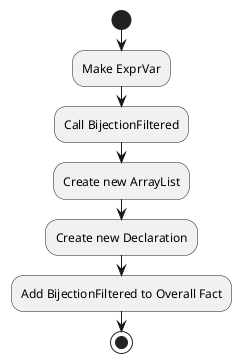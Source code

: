 @startuml
start
:Make ExprVar;
:Call BijectionFiltered;
:Create new ArrayList;
:Create new Declaration;
:Add BijectionFiltered to Overall Fact;
stop
@enduml